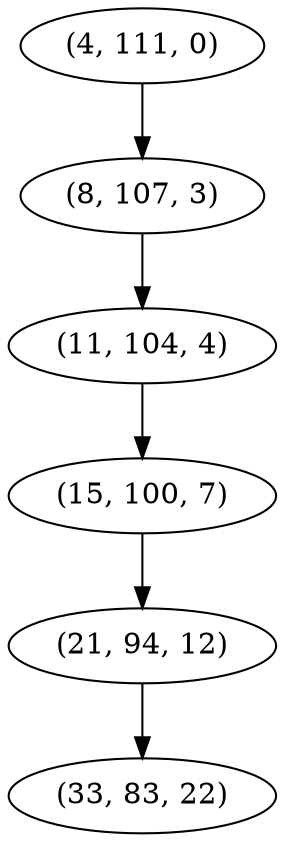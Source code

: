 digraph tree {
    "(4, 111, 0)";
    "(8, 107, 3)";
    "(11, 104, 4)";
    "(15, 100, 7)";
    "(21, 94, 12)";
    "(33, 83, 22)";
    "(4, 111, 0)" -> "(8, 107, 3)";
    "(8, 107, 3)" -> "(11, 104, 4)";
    "(11, 104, 4)" -> "(15, 100, 7)";
    "(15, 100, 7)" -> "(21, 94, 12)";
    "(21, 94, 12)" -> "(33, 83, 22)";
}
